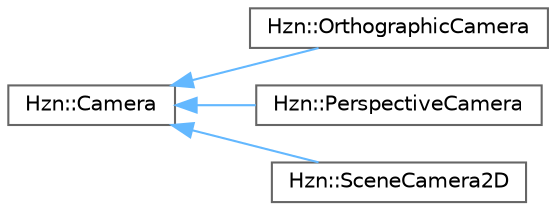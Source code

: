 digraph "Graphical Class Hierarchy"
{
 // LATEX_PDF_SIZE
  bgcolor="transparent";
  edge [fontname=Helvetica,fontsize=10,labelfontname=Helvetica,labelfontsize=10];
  node [fontname=Helvetica,fontsize=10,shape=box,height=0.2,width=0.4];
  rankdir="LR";
  Node0 [label="Hzn::Camera",height=0.2,width=0.4,color="grey40", fillcolor="white", style="filled",URL="$class_hzn_1_1_camera.html",tooltip=" "];
  Node0 -> Node1 [dir="back",color="steelblue1",style="solid"];
  Node1 [label="Hzn::OrthographicCamera",height=0.2,width=0.4,color="grey40", fillcolor="white", style="filled",URL="$class_hzn_1_1_orthographic_camera.html",tooltip="Represents an Orthographic Camera, (Usually used as a 2D camera)."];
  Node0 -> Node2 [dir="back",color="steelblue1",style="solid"];
  Node2 [label="Hzn::PerspectiveCamera",height=0.2,width=0.4,color="grey40", fillcolor="white", style="filled",URL="$class_hzn_1_1_perspective_camera.html",tooltip="Represents a Perspective Camera (Usually used as a 3D camera)."];
  Node0 -> Node3 [dir="back",color="steelblue1",style="solid"];
  Node3 [label="Hzn::SceneCamera2D",height=0.2,width=0.4,color="grey40", fillcolor="white", style="filled",URL="$class_hzn_1_1_scene_camera2_d.html",tooltip=" "];
}

